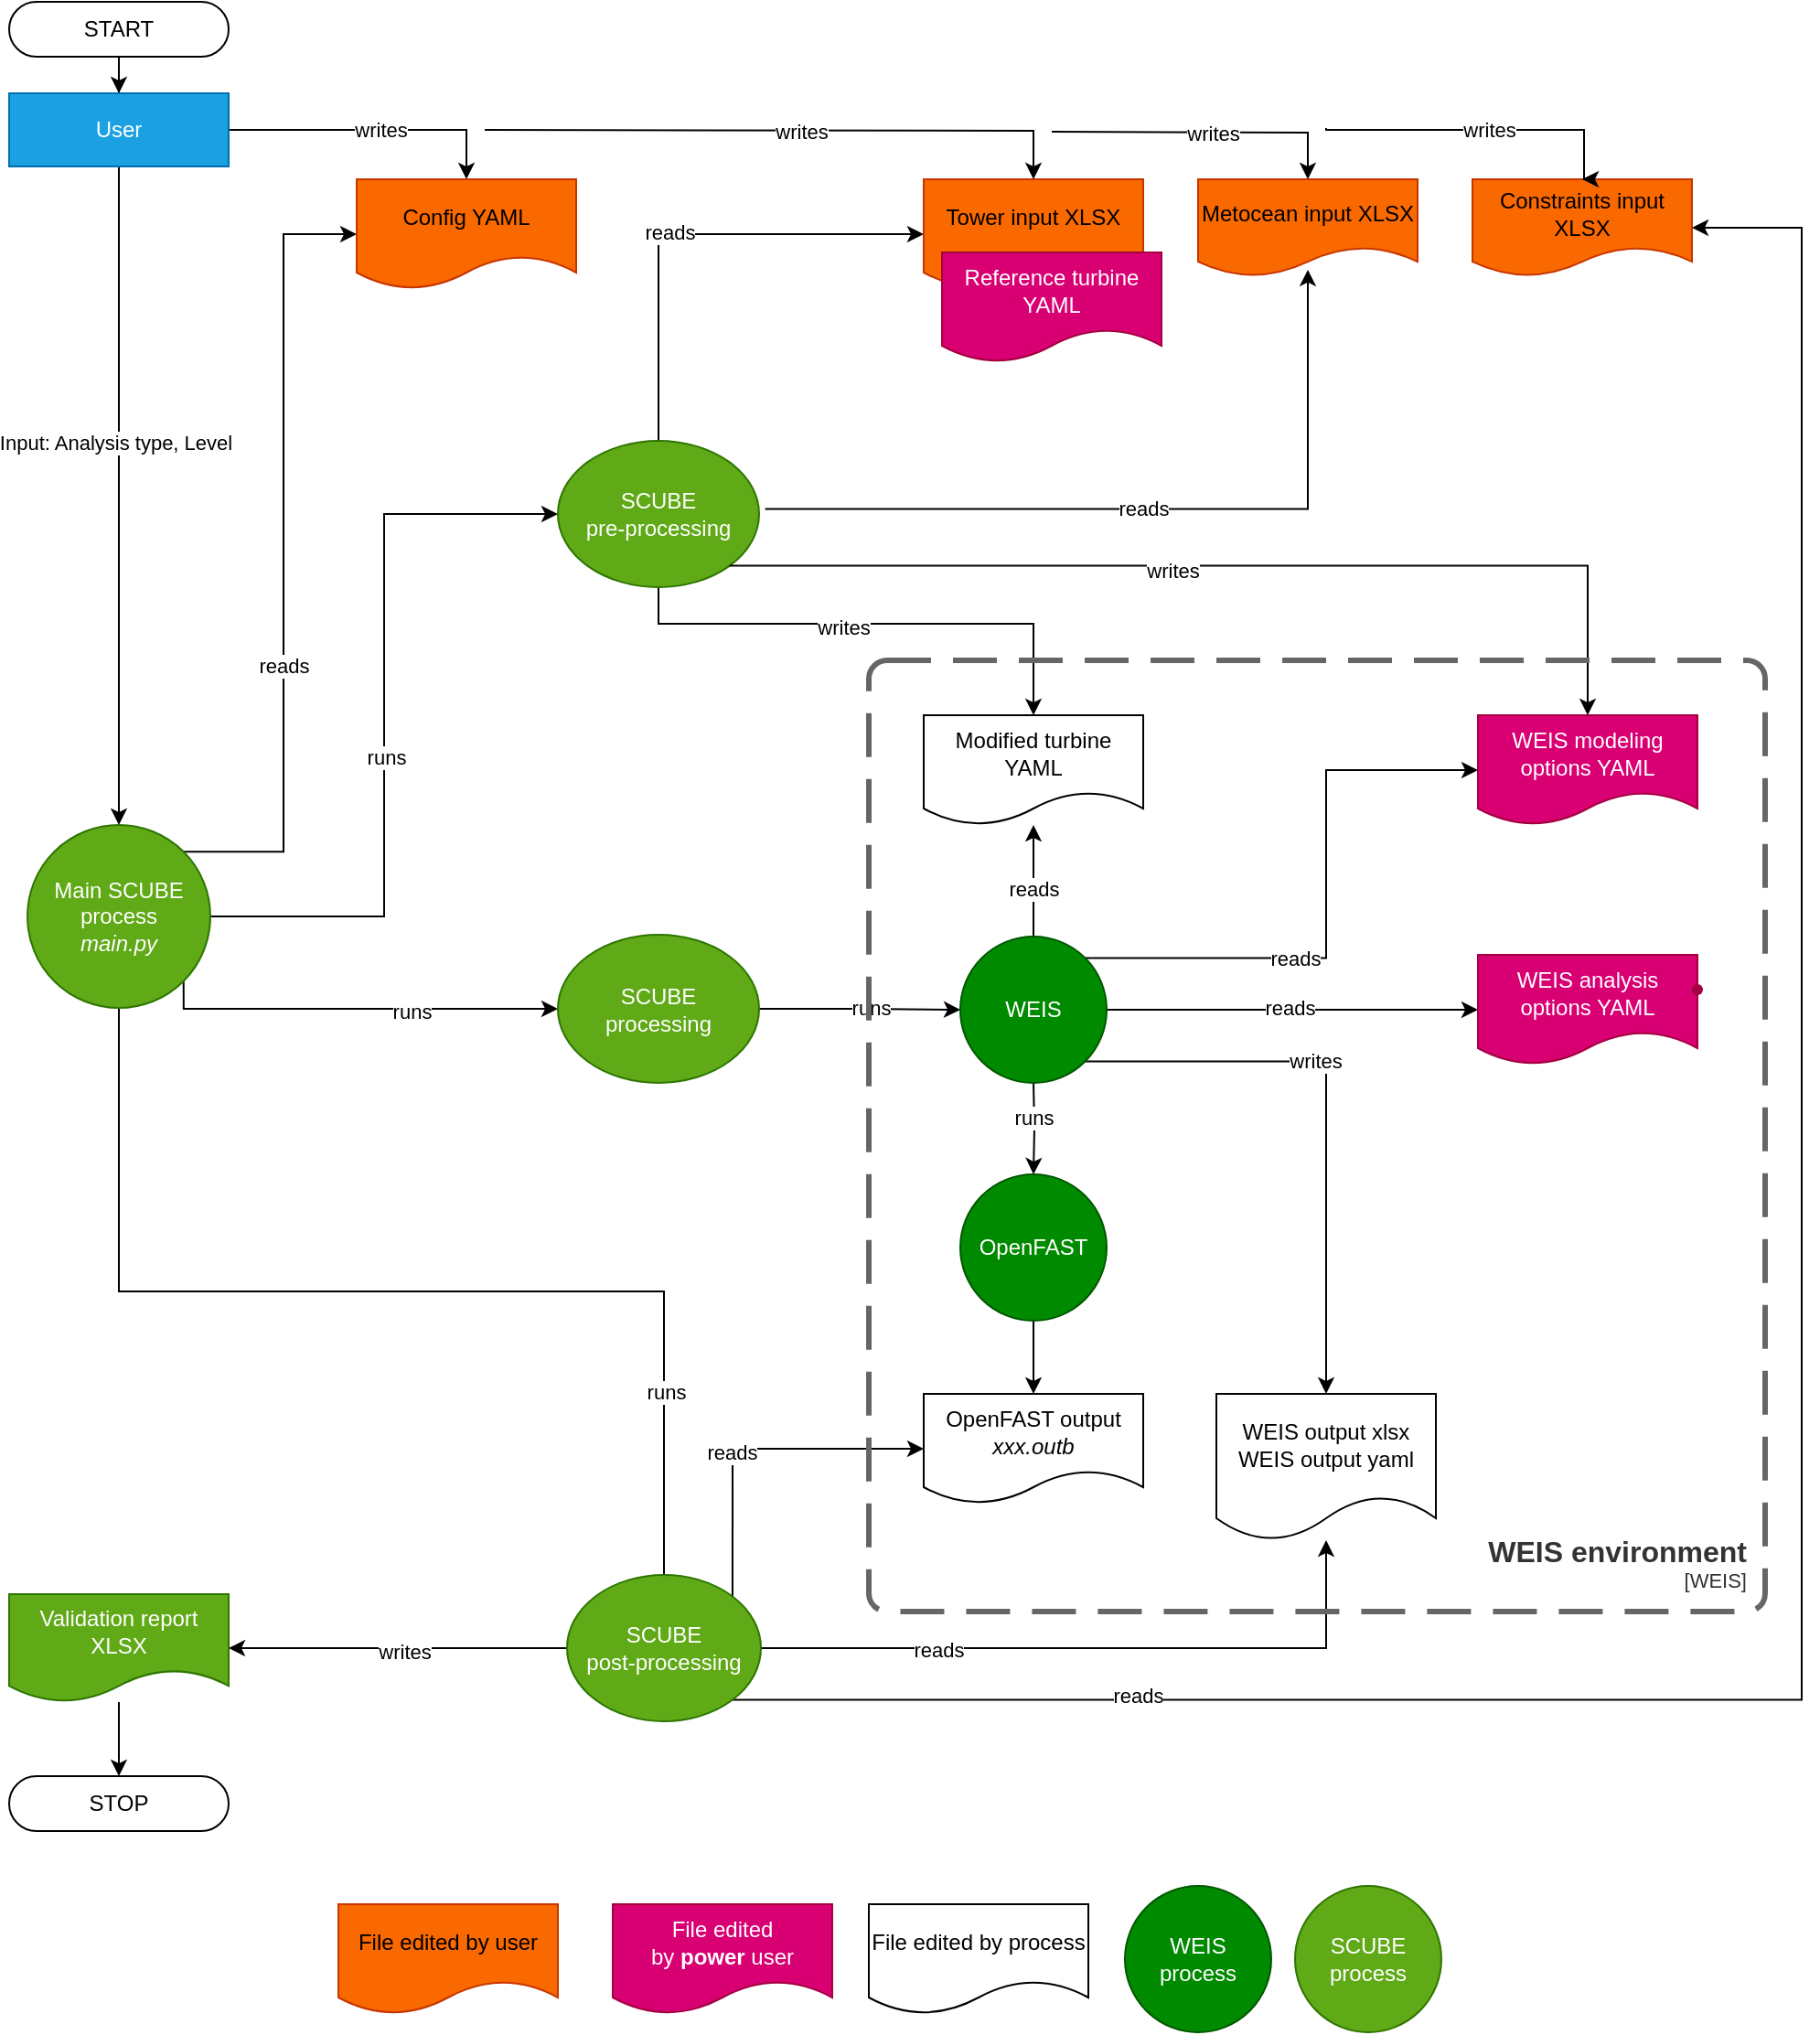 <mxfile version="28.1.2">
  <diagram name="Page-1" id="kEt0otUWSFXOKKASKXNv">
    <mxGraphModel dx="1173" dy="1105" grid="1" gridSize="10" guides="1" tooltips="1" connect="1" arrows="1" fold="1" page="1" pageScale="1" pageWidth="827" pageHeight="1169" math="0" shadow="0">
      <root>
        <mxCell id="0" />
        <mxCell id="1" parent="0" />
        <mxCell id="fDfsDMugC-lhlmkV3fz4-3" value="" style="edgeStyle=orthogonalEdgeStyle;rounded=0;orthogonalLoop=1;jettySize=auto;html=1;" edge="1" parent="1" source="fDfsDMugC-lhlmkV3fz4-1" target="fDfsDMugC-lhlmkV3fz4-2">
          <mxGeometry relative="1" as="geometry" />
        </mxCell>
        <mxCell id="fDfsDMugC-lhlmkV3fz4-1" value="START" style="html=1;dashed=0;whiteSpace=wrap;shape=mxgraph.dfd.start" vertex="1" parent="1">
          <mxGeometry x="170" y="10" width="120" height="30" as="geometry" />
        </mxCell>
        <mxCell id="fDfsDMugC-lhlmkV3fz4-5" value="" style="edgeStyle=orthogonalEdgeStyle;rounded=0;orthogonalLoop=1;jettySize=auto;html=1;" edge="1" parent="1" source="fDfsDMugC-lhlmkV3fz4-2" target="fDfsDMugC-lhlmkV3fz4-4">
          <mxGeometry relative="1" as="geometry" />
        </mxCell>
        <mxCell id="fDfsDMugC-lhlmkV3fz4-6" value="Input: Analysis type,&amp;nbsp;Level" style="edgeLabel;html=1;align=center;verticalAlign=middle;resizable=0;points=[];" vertex="1" connectable="0" parent="fDfsDMugC-lhlmkV3fz4-5">
          <mxGeometry x="-0.16" y="-2" relative="1" as="geometry">
            <mxPoint as="offset" />
          </mxGeometry>
        </mxCell>
        <mxCell id="fDfsDMugC-lhlmkV3fz4-82" value="" style="edgeStyle=orthogonalEdgeStyle;rounded=0;orthogonalLoop=1;jettySize=auto;html=1;" edge="1" parent="1" source="fDfsDMugC-lhlmkV3fz4-2" target="fDfsDMugC-lhlmkV3fz4-9">
          <mxGeometry relative="1" as="geometry" />
        </mxCell>
        <mxCell id="fDfsDMugC-lhlmkV3fz4-83" value="writes" style="edgeLabel;html=1;align=center;verticalAlign=middle;resizable=0;points=[];" vertex="1" connectable="0" parent="fDfsDMugC-lhlmkV3fz4-82">
          <mxGeometry x="0.057" relative="1" as="geometry">
            <mxPoint as="offset" />
          </mxGeometry>
        </mxCell>
        <mxCell id="fDfsDMugC-lhlmkV3fz4-2" value="User" style="whiteSpace=wrap;html=1;dashed=0;fillColor=#1ba1e2;fontColor=#ffffff;strokeColor=#006EAF;" vertex="1" parent="1">
          <mxGeometry x="170" y="60" width="120" height="40" as="geometry" />
        </mxCell>
        <mxCell id="fDfsDMugC-lhlmkV3fz4-10" value="" style="edgeStyle=orthogonalEdgeStyle;rounded=0;orthogonalLoop=1;jettySize=auto;html=1;entryX=0;entryY=0.5;entryDx=0;entryDy=0;exitX=1;exitY=0;exitDx=0;exitDy=0;" edge="1" parent="1" source="fDfsDMugC-lhlmkV3fz4-4" target="fDfsDMugC-lhlmkV3fz4-9">
          <mxGeometry relative="1" as="geometry">
            <Array as="points">
              <mxPoint x="320" y="475" />
              <mxPoint x="320" y="137" />
            </Array>
          </mxGeometry>
        </mxCell>
        <mxCell id="fDfsDMugC-lhlmkV3fz4-11" value="reads" style="edgeLabel;html=1;align=center;verticalAlign=middle;resizable=0;points=[];" vertex="1" connectable="0" parent="fDfsDMugC-lhlmkV3fz4-10">
          <mxGeometry x="-0.275" relative="1" as="geometry">
            <mxPoint as="offset" />
          </mxGeometry>
        </mxCell>
        <mxCell id="fDfsDMugC-lhlmkV3fz4-15" value="" style="edgeStyle=orthogonalEdgeStyle;rounded=0;orthogonalLoop=1;jettySize=auto;html=1;entryX=0;entryY=0.5;entryDx=0;entryDy=0;" edge="1" parent="1" source="fDfsDMugC-lhlmkV3fz4-4" target="fDfsDMugC-lhlmkV3fz4-14">
          <mxGeometry relative="1" as="geometry" />
        </mxCell>
        <mxCell id="fDfsDMugC-lhlmkV3fz4-49" value="runs" style="edgeLabel;html=1;align=center;verticalAlign=middle;resizable=0;points=[];" vertex="1" connectable="0" parent="fDfsDMugC-lhlmkV3fz4-15">
          <mxGeometry x="-0.109" y="-1" relative="1" as="geometry">
            <mxPoint as="offset" />
          </mxGeometry>
        </mxCell>
        <mxCell id="fDfsDMugC-lhlmkV3fz4-52" value="" style="edgeStyle=orthogonalEdgeStyle;rounded=0;orthogonalLoop=1;jettySize=auto;html=1;exitX=1;exitY=1;exitDx=0;exitDy=0;entryX=0;entryY=0.5;entryDx=0;entryDy=0;" edge="1" parent="1" source="fDfsDMugC-lhlmkV3fz4-4" target="fDfsDMugC-lhlmkV3fz4-51">
          <mxGeometry relative="1" as="geometry">
            <Array as="points">
              <mxPoint x="265" y="560" />
            </Array>
          </mxGeometry>
        </mxCell>
        <mxCell id="fDfsDMugC-lhlmkV3fz4-55" value="runs" style="edgeLabel;html=1;align=center;verticalAlign=middle;resizable=0;points=[];" vertex="1" connectable="0" parent="fDfsDMugC-lhlmkV3fz4-52">
          <mxGeometry x="0.271" y="-1" relative="1" as="geometry">
            <mxPoint as="offset" />
          </mxGeometry>
        </mxCell>
        <mxCell id="fDfsDMugC-lhlmkV3fz4-65" value="" style="edgeStyle=orthogonalEdgeStyle;rounded=0;orthogonalLoop=1;jettySize=auto;html=1;exitX=0.5;exitY=1;exitDx=0;exitDy=0;entryX=0.5;entryY=0.113;entryDx=0;entryDy=0;entryPerimeter=0;" edge="1" parent="1" source="fDfsDMugC-lhlmkV3fz4-4" target="fDfsDMugC-lhlmkV3fz4-64">
          <mxGeometry relative="1" as="geometry" />
        </mxCell>
        <mxCell id="fDfsDMugC-lhlmkV3fz4-66" value="runs" style="edgeLabel;html=1;align=center;verticalAlign=middle;resizable=0;points=[];" vertex="1" connectable="0" parent="fDfsDMugC-lhlmkV3fz4-65">
          <mxGeometry x="0.645" y="1" relative="1" as="geometry">
            <mxPoint as="offset" />
          </mxGeometry>
        </mxCell>
        <mxCell id="fDfsDMugC-lhlmkV3fz4-4" value="&lt;div&gt;Main SCUBE process&lt;/div&gt;&lt;div&gt;&lt;i&gt;main.py&lt;/i&gt;&lt;/div&gt;" style="ellipse;whiteSpace=wrap;html=1;dashed=0;fillColor=#60a917;fontColor=#ffffff;strokeColor=#2D7600;" vertex="1" parent="1">
          <mxGeometry x="180" y="460" width="100" height="100" as="geometry" />
        </mxCell>
        <mxCell id="fDfsDMugC-lhlmkV3fz4-9" value="Config YAML" style="shape=document;whiteSpace=wrap;html=1;boundedLbl=1;dashed=0;fillColor=#fa6800;fontColor=#000000;strokeColor=#C73500;" vertex="1" parent="1">
          <mxGeometry x="360" y="107" width="120" height="60" as="geometry" />
        </mxCell>
        <mxCell id="fDfsDMugC-lhlmkV3fz4-32" value="" style="edgeStyle=orthogonalEdgeStyle;rounded=0;orthogonalLoop=1;jettySize=auto;html=1;exitX=0.5;exitY=0;exitDx=0;exitDy=0;entryX=0;entryY=0.5;entryDx=0;entryDy=0;" edge="1" parent="1" source="fDfsDMugC-lhlmkV3fz4-14" target="fDfsDMugC-lhlmkV3fz4-28">
          <mxGeometry relative="1" as="geometry">
            <mxPoint x="670" y="167" as="targetPoint" />
          </mxGeometry>
        </mxCell>
        <mxCell id="fDfsDMugC-lhlmkV3fz4-33" value="reads" style="edgeLabel;html=1;align=center;verticalAlign=middle;resizable=0;points=[];" vertex="1" connectable="0" parent="fDfsDMugC-lhlmkV3fz4-32">
          <mxGeometry x="-0.077" y="1" relative="1" as="geometry">
            <mxPoint as="offset" />
          </mxGeometry>
        </mxCell>
        <mxCell id="fDfsDMugC-lhlmkV3fz4-38" value="" style="edgeStyle=orthogonalEdgeStyle;rounded=0;orthogonalLoop=1;jettySize=auto;html=1;exitX=0.5;exitY=1;exitDx=0;exitDy=0;entryX=0.5;entryY=0;entryDx=0;entryDy=0;" edge="1" parent="1" source="fDfsDMugC-lhlmkV3fz4-14" target="fDfsDMugC-lhlmkV3fz4-36">
          <mxGeometry relative="1" as="geometry">
            <Array as="points">
              <mxPoint x="525" y="350" />
              <mxPoint x="730" y="350" />
            </Array>
          </mxGeometry>
        </mxCell>
        <mxCell id="fDfsDMugC-lhlmkV3fz4-39" value="writes" style="edgeLabel;html=1;align=center;verticalAlign=middle;resizable=0;points=[];" vertex="1" connectable="0" parent="fDfsDMugC-lhlmkV3fz4-38">
          <mxGeometry x="-0.123" y="-2" relative="1" as="geometry">
            <mxPoint as="offset" />
          </mxGeometry>
        </mxCell>
        <mxCell id="fDfsDMugC-lhlmkV3fz4-43" value="" style="edgeStyle=orthogonalEdgeStyle;rounded=0;orthogonalLoop=1;jettySize=auto;html=1;exitX=1.03;exitY=0.465;exitDx=0;exitDy=0;entryX=0.5;entryY=0.933;entryDx=0;entryDy=0;exitPerimeter=0;entryPerimeter=0;" edge="1" parent="1" source="fDfsDMugC-lhlmkV3fz4-14" target="fDfsDMugC-lhlmkV3fz4-30">
          <mxGeometry relative="1" as="geometry">
            <mxPoint x="330" y="587" as="targetPoint" />
          </mxGeometry>
        </mxCell>
        <mxCell id="fDfsDMugC-lhlmkV3fz4-44" value="reads" style="edgeLabel;html=1;align=center;verticalAlign=middle;resizable=0;points=[];" vertex="1" connectable="0" parent="fDfsDMugC-lhlmkV3fz4-43">
          <mxGeometry x="-0.035" relative="1" as="geometry">
            <mxPoint as="offset" />
          </mxGeometry>
        </mxCell>
        <mxCell id="fDfsDMugC-lhlmkV3fz4-14" value="SCUBE&lt;br&gt;pre-processing" style="ellipse;whiteSpace=wrap;html=1;dashed=0;fillColor=#60a917;fontColor=#ffffff;strokeColor=#2D7600;" vertex="1" parent="1">
          <mxGeometry x="470" y="250" width="110" height="80" as="geometry" />
        </mxCell>
        <mxCell id="fDfsDMugC-lhlmkV3fz4-28" value="Tower input XLSX" style="shape=document;whiteSpace=wrap;html=1;boundedLbl=1;dashed=0;fillColor=#fa6800;fontColor=#000000;strokeColor=#C73500;" vertex="1" parent="1">
          <mxGeometry x="670" y="107" width="120" height="60" as="geometry" />
        </mxCell>
        <mxCell id="fDfsDMugC-lhlmkV3fz4-30" value="Metocean input XLSX" style="shape=document;whiteSpace=wrap;html=1;boundedLbl=1;dashed=0;fillColor=#fa6800;strokeColor=#C73500;fontColor=#000000;" vertex="1" parent="1">
          <mxGeometry x="820" y="107" width="120" height="53" as="geometry" />
        </mxCell>
        <mxCell id="fDfsDMugC-lhlmkV3fz4-36" value="Modified turbine YAML" style="shape=document;whiteSpace=wrap;html=1;boundedLbl=1;dashed=0;" vertex="1" parent="1">
          <mxGeometry x="670" y="400" width="120" height="60" as="geometry" />
        </mxCell>
        <mxCell id="fDfsDMugC-lhlmkV3fz4-40" value="Reference turbine YAML" style="shape=document;whiteSpace=wrap;html=1;boundedLbl=1;dashed=0;fillColor=#d80073;fontColor=#ffffff;strokeColor=#A50040;" vertex="1" parent="1">
          <mxGeometry x="680" y="147" width="120" height="60" as="geometry" />
        </mxCell>
        <mxCell id="fDfsDMugC-lhlmkV3fz4-47" value="WEIS modeling options YAML" style="shape=document;whiteSpace=wrap;html=1;boundedLbl=1;dashed=0;fillColor=#d80073;fontColor=#ffffff;strokeColor=#A50040;" vertex="1" parent="1">
          <mxGeometry x="973" y="400" width="120" height="60" as="geometry" />
        </mxCell>
        <mxCell id="fDfsDMugC-lhlmkV3fz4-54" value="" style="edgeStyle=orthogonalEdgeStyle;rounded=0;orthogonalLoop=1;jettySize=auto;html=1;" edge="1" parent="1" source="fDfsDMugC-lhlmkV3fz4-51" target="fDfsDMugC-lhlmkV3fz4-53">
          <mxGeometry relative="1" as="geometry" />
        </mxCell>
        <mxCell id="fDfsDMugC-lhlmkV3fz4-98" value="runs" style="edgeLabel;html=1;align=center;verticalAlign=middle;resizable=0;points=[];" vertex="1" connectable="0" parent="fDfsDMugC-lhlmkV3fz4-54">
          <mxGeometry x="0.109" y="1" relative="1" as="geometry">
            <mxPoint as="offset" />
          </mxGeometry>
        </mxCell>
        <mxCell id="fDfsDMugC-lhlmkV3fz4-51" value="SCUBE&lt;br&gt;processing" style="ellipse;whiteSpace=wrap;html=1;dashed=0;fillColor=#60a917;fontColor=#ffffff;strokeColor=#2D7600;" vertex="1" parent="1">
          <mxGeometry x="470" y="520" width="110" height="81" as="geometry" />
        </mxCell>
        <mxCell id="fDfsDMugC-lhlmkV3fz4-59" value="" style="edgeStyle=orthogonalEdgeStyle;rounded=0;orthogonalLoop=1;jettySize=auto;html=1;exitX=1;exitY=0;exitDx=0;exitDy=0;entryX=0;entryY=0.5;entryDx=0;entryDy=0;" edge="1" parent="1" source="fDfsDMugC-lhlmkV3fz4-53" target="fDfsDMugC-lhlmkV3fz4-47">
          <mxGeometry relative="1" as="geometry">
            <Array as="points">
              <mxPoint x="890" y="533" />
              <mxPoint x="890" y="430" />
            </Array>
          </mxGeometry>
        </mxCell>
        <mxCell id="fDfsDMugC-lhlmkV3fz4-60" value="reads" style="edgeLabel;html=1;align=center;verticalAlign=middle;resizable=0;points=[];" vertex="1" connectable="0" parent="fDfsDMugC-lhlmkV3fz4-59">
          <mxGeometry x="-0.28" relative="1" as="geometry">
            <mxPoint as="offset" />
          </mxGeometry>
        </mxCell>
        <mxCell id="fDfsDMugC-lhlmkV3fz4-62" value="" style="edgeStyle=orthogonalEdgeStyle;rounded=0;orthogonalLoop=1;jettySize=auto;html=1;" edge="1" parent="1" source="fDfsDMugC-lhlmkV3fz4-53" target="fDfsDMugC-lhlmkV3fz4-61">
          <mxGeometry relative="1" as="geometry" />
        </mxCell>
        <mxCell id="fDfsDMugC-lhlmkV3fz4-63" value="reads" style="edgeLabel;html=1;align=center;verticalAlign=middle;resizable=0;points=[];" vertex="1" connectable="0" parent="fDfsDMugC-lhlmkV3fz4-62">
          <mxGeometry x="-0.022" y="1" relative="1" as="geometry">
            <mxPoint as="offset" />
          </mxGeometry>
        </mxCell>
        <mxCell id="fDfsDMugC-lhlmkV3fz4-68" value="" style="edgeStyle=orthogonalEdgeStyle;rounded=0;orthogonalLoop=1;jettySize=auto;html=1;exitX=1;exitY=1;exitDx=0;exitDy=0;entryX=0.5;entryY=0;entryDx=0;entryDy=0;" edge="1" parent="1" source="fDfsDMugC-lhlmkV3fz4-53" target="fDfsDMugC-lhlmkV3fz4-67">
          <mxGeometry relative="1" as="geometry">
            <Array as="points">
              <mxPoint x="890" y="589" />
            </Array>
          </mxGeometry>
        </mxCell>
        <mxCell id="fDfsDMugC-lhlmkV3fz4-69" value="writes" style="edgeLabel;html=1;align=center;verticalAlign=middle;resizable=0;points=[];" vertex="1" connectable="0" parent="fDfsDMugC-lhlmkV3fz4-68">
          <mxGeometry x="-0.2" y="1" relative="1" as="geometry">
            <mxPoint as="offset" />
          </mxGeometry>
        </mxCell>
        <mxCell id="fDfsDMugC-lhlmkV3fz4-71" value="" style="edgeStyle=orthogonalEdgeStyle;rounded=0;orthogonalLoop=1;jettySize=auto;html=1;" edge="1" parent="1" target="fDfsDMugC-lhlmkV3fz4-70">
          <mxGeometry relative="1" as="geometry">
            <mxPoint x="730" y="600" as="sourcePoint" />
            <mxPoint x="730" y="640" as="targetPoint" />
          </mxGeometry>
        </mxCell>
        <mxCell id="fDfsDMugC-lhlmkV3fz4-74" value="run" style="edgeLabel;html=1;align=center;verticalAlign=middle;resizable=0;points=[];" vertex="1" connectable="0" parent="fDfsDMugC-lhlmkV3fz4-71">
          <mxGeometry x="-0.25" relative="1" as="geometry">
            <mxPoint as="offset" />
          </mxGeometry>
        </mxCell>
        <mxCell id="fDfsDMugC-lhlmkV3fz4-75" value="runs" style="edgeLabel;html=1;align=center;verticalAlign=middle;resizable=0;points=[];" vertex="1" connectable="0" parent="fDfsDMugC-lhlmkV3fz4-71">
          <mxGeometry x="-0.232" y="-1" relative="1" as="geometry">
            <mxPoint as="offset" />
          </mxGeometry>
        </mxCell>
        <mxCell id="fDfsDMugC-lhlmkV3fz4-107" value="" style="edgeStyle=orthogonalEdgeStyle;rounded=0;orthogonalLoop=1;jettySize=auto;html=1;" edge="1" parent="1" source="fDfsDMugC-lhlmkV3fz4-53" target="fDfsDMugC-lhlmkV3fz4-36">
          <mxGeometry relative="1" as="geometry" />
        </mxCell>
        <mxCell id="fDfsDMugC-lhlmkV3fz4-108" value="reads" style="edgeLabel;html=1;align=center;verticalAlign=middle;resizable=0;points=[];" vertex="1" connectable="0" parent="fDfsDMugC-lhlmkV3fz4-107">
          <mxGeometry x="-0.143" relative="1" as="geometry">
            <mxPoint as="offset" />
          </mxGeometry>
        </mxCell>
        <mxCell id="fDfsDMugC-lhlmkV3fz4-53" value="WEIS" style="ellipse;whiteSpace=wrap;html=1;dashed=0;fillColor=#008a00;fontColor=#ffffff;strokeColor=#005700;" vertex="1" parent="1">
          <mxGeometry x="690" y="521" width="80" height="80" as="geometry" />
        </mxCell>
        <mxCell id="fDfsDMugC-lhlmkV3fz4-61" value="WEIS analysis options YAML" style="shape=document;whiteSpace=wrap;html=1;boundedLbl=1;dashed=0;fillColor=#d80073;fontColor=#ffffff;strokeColor=#A50040;" vertex="1" parent="1">
          <mxGeometry x="973" y="531" width="120" height="60" as="geometry" />
        </mxCell>
        <mxCell id="fDfsDMugC-lhlmkV3fz4-77" value="" style="edgeStyle=orthogonalEdgeStyle;rounded=0;orthogonalLoop=1;jettySize=auto;html=1;entryX=0;entryY=0.5;entryDx=0;entryDy=0;exitX=1;exitY=0;exitDx=0;exitDy=0;" edge="1" parent="1" source="fDfsDMugC-lhlmkV3fz4-64" target="fDfsDMugC-lhlmkV3fz4-72">
          <mxGeometry relative="1" as="geometry">
            <Array as="points">
              <mxPoint x="566" y="801" />
            </Array>
          </mxGeometry>
        </mxCell>
        <mxCell id="fDfsDMugC-lhlmkV3fz4-78" value="reads" style="edgeLabel;html=1;align=center;verticalAlign=middle;resizable=0;points=[];" vertex="1" connectable="0" parent="fDfsDMugC-lhlmkV3fz4-77">
          <mxGeometry x="-0.152" y="1" relative="1" as="geometry">
            <mxPoint as="offset" />
          </mxGeometry>
        </mxCell>
        <mxCell id="fDfsDMugC-lhlmkV3fz4-80" value="" style="edgeStyle=orthogonalEdgeStyle;rounded=0;orthogonalLoop=1;jettySize=auto;html=1;" edge="1" parent="1" source="fDfsDMugC-lhlmkV3fz4-64" target="fDfsDMugC-lhlmkV3fz4-67">
          <mxGeometry relative="1" as="geometry" />
        </mxCell>
        <mxCell id="fDfsDMugC-lhlmkV3fz4-81" value="reads" style="edgeLabel;html=1;align=center;verticalAlign=middle;resizable=0;points=[];" vertex="1" connectable="0" parent="fDfsDMugC-lhlmkV3fz4-80">
          <mxGeometry x="-0.475" y="-1" relative="1" as="geometry">
            <mxPoint as="offset" />
          </mxGeometry>
        </mxCell>
        <mxCell id="fDfsDMugC-lhlmkV3fz4-93" value="" style="edgeStyle=orthogonalEdgeStyle;rounded=0;orthogonalLoop=1;jettySize=auto;html=1;exitX=1;exitY=1;exitDx=0;exitDy=0;entryX=1;entryY=0.5;entryDx=0;entryDy=0;" edge="1" parent="1" source="fDfsDMugC-lhlmkV3fz4-64" target="fDfsDMugC-lhlmkV3fz4-90">
          <mxGeometry relative="1" as="geometry">
            <mxPoint x="80" y="157" as="targetPoint" />
            <Array as="points">
              <mxPoint x="1150" y="938" />
              <mxPoint x="1150" y="134" />
            </Array>
          </mxGeometry>
        </mxCell>
        <mxCell id="fDfsDMugC-lhlmkV3fz4-94" value="reads" style="edgeLabel;html=1;align=center;verticalAlign=middle;resizable=0;points=[];" vertex="1" connectable="0" parent="fDfsDMugC-lhlmkV3fz4-93">
          <mxGeometry x="-0.695" y="3" relative="1" as="geometry">
            <mxPoint as="offset" />
          </mxGeometry>
        </mxCell>
        <mxCell id="fDfsDMugC-lhlmkV3fz4-100" value="" style="edgeStyle=orthogonalEdgeStyle;rounded=0;orthogonalLoop=1;jettySize=auto;html=1;" edge="1" parent="1" source="fDfsDMugC-lhlmkV3fz4-64" target="fDfsDMugC-lhlmkV3fz4-99">
          <mxGeometry relative="1" as="geometry" />
        </mxCell>
        <mxCell id="fDfsDMugC-lhlmkV3fz4-101" value="writes" style="edgeLabel;html=1;align=center;verticalAlign=middle;resizable=0;points=[];" vertex="1" connectable="0" parent="fDfsDMugC-lhlmkV3fz4-100">
          <mxGeometry x="-0.038" y="2" relative="1" as="geometry">
            <mxPoint as="offset" />
          </mxGeometry>
        </mxCell>
        <mxCell id="fDfsDMugC-lhlmkV3fz4-64" value="SCUBE&lt;br&gt;post-processing" style="ellipse;whiteSpace=wrap;html=1;dashed=0;fillColor=#60a917;fontColor=#ffffff;strokeColor=#2D7600;" vertex="1" parent="1">
          <mxGeometry x="475" y="870" width="106" height="80" as="geometry" />
        </mxCell>
        <mxCell id="fDfsDMugC-lhlmkV3fz4-67" value="&lt;div&gt;WEIS output xlsx&lt;/div&gt;&lt;div&gt;WEIS output yaml&lt;/div&gt;" style="shape=document;whiteSpace=wrap;html=1;boundedLbl=1;dashed=0;" vertex="1" parent="1">
          <mxGeometry x="830" y="771" width="120" height="80" as="geometry" />
        </mxCell>
        <mxCell id="fDfsDMugC-lhlmkV3fz4-73" value="" style="edgeStyle=orthogonalEdgeStyle;rounded=0;orthogonalLoop=1;jettySize=auto;html=1;" edge="1" parent="1" source="fDfsDMugC-lhlmkV3fz4-70" target="fDfsDMugC-lhlmkV3fz4-72">
          <mxGeometry relative="1" as="geometry" />
        </mxCell>
        <mxCell id="fDfsDMugC-lhlmkV3fz4-70" value="OpenFAST" style="ellipse;whiteSpace=wrap;html=1;dashed=0;fillColor=#008a00;fontColor=#ffffff;strokeColor=#005700;" vertex="1" parent="1">
          <mxGeometry x="690" y="651" width="80" height="80" as="geometry" />
        </mxCell>
        <mxCell id="fDfsDMugC-lhlmkV3fz4-72" value="OpenFAST output &lt;i&gt;xxx.outb&lt;/i&gt;" style="shape=document;whiteSpace=wrap;html=1;boundedLbl=1;dashed=0;" vertex="1" parent="1">
          <mxGeometry x="670" y="771" width="120" height="60" as="geometry" />
        </mxCell>
        <mxCell id="fDfsDMugC-lhlmkV3fz4-84" value="" style="edgeStyle=orthogonalEdgeStyle;rounded=0;orthogonalLoop=1;jettySize=auto;html=1;entryX=0.5;entryY=0;entryDx=0;entryDy=0;" edge="1" parent="1" target="fDfsDMugC-lhlmkV3fz4-28">
          <mxGeometry relative="1" as="geometry">
            <mxPoint x="430" y="80" as="sourcePoint" />
            <mxPoint x="480" y="157" as="targetPoint" />
          </mxGeometry>
        </mxCell>
        <mxCell id="fDfsDMugC-lhlmkV3fz4-85" value="writes" style="edgeLabel;html=1;align=center;verticalAlign=middle;resizable=0;points=[];" vertex="1" connectable="0" parent="fDfsDMugC-lhlmkV3fz4-84">
          <mxGeometry x="0.057" relative="1" as="geometry">
            <mxPoint as="offset" />
          </mxGeometry>
        </mxCell>
        <mxCell id="fDfsDMugC-lhlmkV3fz4-86" value="" style="edgeStyle=orthogonalEdgeStyle;rounded=0;orthogonalLoop=1;jettySize=auto;html=1;entryX=0.5;entryY=0;entryDx=0;entryDy=0;" edge="1" parent="1" target="fDfsDMugC-lhlmkV3fz4-30">
          <mxGeometry relative="1" as="geometry">
            <mxPoint x="740" y="81" as="sourcePoint" />
            <mxPoint x="879.75" y="107" as="targetPoint" />
          </mxGeometry>
        </mxCell>
        <mxCell id="fDfsDMugC-lhlmkV3fz4-87" value="writes" style="edgeLabel;html=1;align=center;verticalAlign=middle;resizable=0;points=[];" vertex="1" connectable="0" parent="fDfsDMugC-lhlmkV3fz4-86">
          <mxGeometry x="0.057" relative="1" as="geometry">
            <mxPoint as="offset" />
          </mxGeometry>
        </mxCell>
        <mxCell id="fDfsDMugC-lhlmkV3fz4-90" value="Constraints input XLSX" style="shape=document;whiteSpace=wrap;html=1;boundedLbl=1;dashed=0;fillColor=#fa6800;fontColor=#000000;strokeColor=#C73500;" vertex="1" parent="1">
          <mxGeometry x="970" y="107" width="120" height="53" as="geometry" />
        </mxCell>
        <mxCell id="fDfsDMugC-lhlmkV3fz4-95" value="" style="edgeStyle=orthogonalEdgeStyle;rounded=0;orthogonalLoop=1;jettySize=auto;html=1;entryX=0.5;entryY=0;entryDx=0;entryDy=0;" edge="1" parent="1" target="fDfsDMugC-lhlmkV3fz4-90">
          <mxGeometry relative="1" as="geometry">
            <mxPoint x="890" y="79" as="sourcePoint" />
            <mxPoint x="1030" y="105" as="targetPoint" />
            <Array as="points">
              <mxPoint x="890" y="80" />
              <mxPoint x="1031" y="80" />
            </Array>
          </mxGeometry>
        </mxCell>
        <mxCell id="fDfsDMugC-lhlmkV3fz4-96" value="writes" style="edgeLabel;html=1;align=center;verticalAlign=middle;resizable=0;points=[];" vertex="1" connectable="0" parent="fDfsDMugC-lhlmkV3fz4-95">
          <mxGeometry x="0.057" relative="1" as="geometry">
            <mxPoint as="offset" />
          </mxGeometry>
        </mxCell>
        <mxCell id="fDfsDMugC-lhlmkV3fz4-103" value="" style="edgeStyle=orthogonalEdgeStyle;rounded=0;orthogonalLoop=1;jettySize=auto;html=1;entryX=0.5;entryY=0.5;entryDx=0;entryDy=-15;entryPerimeter=0;" edge="1" parent="1" source="fDfsDMugC-lhlmkV3fz4-99" target="fDfsDMugC-lhlmkV3fz4-104">
          <mxGeometry relative="1" as="geometry">
            <mxPoint x="230" y="1010" as="targetPoint" />
          </mxGeometry>
        </mxCell>
        <mxCell id="fDfsDMugC-lhlmkV3fz4-99" value="Validation report XLSX" style="shape=document;whiteSpace=wrap;html=1;boundedLbl=1;fillColor=#60a917;strokeColor=#2D7600;fontColor=#ffffff;dashed=0;" vertex="1" parent="1">
          <mxGeometry x="170" y="880.5" width="120" height="59" as="geometry" />
        </mxCell>
        <mxCell id="fDfsDMugC-lhlmkV3fz4-104" value="STOP" style="html=1;dashed=0;whiteSpace=wrap;shape=mxgraph.dfd.start" vertex="1" parent="1">
          <mxGeometry x="170" y="980" width="120" height="30" as="geometry" />
        </mxCell>
        <mxCell id="fDfsDMugC-lhlmkV3fz4-109" value="" style="edgeStyle=orthogonalEdgeStyle;rounded=0;orthogonalLoop=1;jettySize=auto;html=1;exitX=1;exitY=1;exitDx=0;exitDy=0;entryX=0.5;entryY=0;entryDx=0;entryDy=0;" edge="1" parent="1" source="fDfsDMugC-lhlmkV3fz4-14" target="fDfsDMugC-lhlmkV3fz4-47">
          <mxGeometry relative="1" as="geometry">
            <mxPoint x="730" y="348" as="sourcePoint" />
            <mxPoint x="904" y="370" as="targetPoint" />
          </mxGeometry>
        </mxCell>
        <mxCell id="fDfsDMugC-lhlmkV3fz4-110" value="writes" style="edgeLabel;html=1;align=center;verticalAlign=middle;resizable=0;points=[];" vertex="1" connectable="0" parent="fDfsDMugC-lhlmkV3fz4-109">
          <mxGeometry x="-0.123" y="-2" relative="1" as="geometry">
            <mxPoint as="offset" />
          </mxGeometry>
        </mxCell>
        <mxCell id="fDfsDMugC-lhlmkV3fz4-116" value="" style="shape=waypoint;sketch=0;size=6;pointerEvents=1;points=[];fillColor=#d80073;resizable=0;rotatable=0;perimeter=centerPerimeter;snapToPoint=1;strokeColor=#A50040;fontColor=#ffffff;dashed=0;" vertex="1" parent="1">
          <mxGeometry x="1083" y="540" width="20" height="20" as="geometry" />
        </mxCell>
        <object placeholders="1" c4Name="WEIS environment" c4Type="ContainerScopeBoundary" c4Application="WEIS" label="&lt;font style=&quot;font-size: 16px&quot;&gt;&lt;b&gt;&lt;div style=&quot;&quot;&gt;%c4Name%&lt;/div&gt;&lt;/b&gt;&lt;/font&gt;&lt;div style=&quot;&quot;&gt;[%c4Application%]&lt;/div&gt;" id="fDfsDMugC-lhlmkV3fz4-121">
          <mxCell style="rounded=1;fontSize=11;whiteSpace=wrap;html=1;dashed=1;arcSize=20;fillColor=none;strokeColor=#666666;fontColor=#333333;labelBackgroundColor=none;align=right;verticalAlign=bottom;labelBorderColor=none;spacingTop=0;spacing=10;dashPattern=8 4;metaEdit=1;rotatable=0;perimeter=rectanglePerimeter;noLabel=0;labelPadding=0;allowArrows=0;connectable=0;expand=0;recursiveResize=0;editable=1;pointerEvents=0;absoluteArcSize=1;points=[[0.25,0,0],[0.5,0,0],[0.75,0,0],[1,0.25,0],[1,0.5,0],[1,0.75,0],[0.75,1,0],[0.5,1,0],[0.25,1,0],[0,0.75,0],[0,0.5,0],[0,0.25,0]];strokeWidth=3;perimeterSpacing=0;glass=0;shadow=0;" vertex="1" parent="1">
            <mxGeometry x="640" y="370" width="490" height="520" as="geometry" />
          </mxCell>
        </object>
        <mxCell id="fDfsDMugC-lhlmkV3fz4-123" value="File edited by&amp;nbsp;&lt;b&gt;power&lt;/b&gt;&amp;nbsp;user" style="shape=document;whiteSpace=wrap;html=1;boundedLbl=1;dashed=0;fillColor=#d80073;fontColor=#ffffff;strokeColor=#A50040;" vertex="1" parent="1">
          <mxGeometry x="500" y="1050" width="120" height="60" as="geometry" />
        </mxCell>
        <mxCell id="fDfsDMugC-lhlmkV3fz4-124" value="SCUBE&lt;br&gt;process" style="ellipse;whiteSpace=wrap;html=1;dashed=0;fillColor=#60a917;fontColor=#ffffff;strokeColor=#2D7600;" vertex="1" parent="1">
          <mxGeometry x="873" y="1040" width="80" height="80" as="geometry" />
        </mxCell>
        <mxCell id="fDfsDMugC-lhlmkV3fz4-125" value="File edited by user" style="shape=document;whiteSpace=wrap;html=1;boundedLbl=1;dashed=0;fillColor=#fa6800;fontColor=#000000;strokeColor=#C73500;" vertex="1" parent="1">
          <mxGeometry x="350" y="1050" width="120" height="60" as="geometry" />
        </mxCell>
        <mxCell id="fDfsDMugC-lhlmkV3fz4-126" value="WEIS&lt;br&gt;process" style="ellipse;whiteSpace=wrap;html=1;dashed=0;fillColor=#008a00;fontColor=#ffffff;strokeColor=#005700;" vertex="1" parent="1">
          <mxGeometry x="780" y="1040" width="80" height="80" as="geometry" />
        </mxCell>
        <mxCell id="fDfsDMugC-lhlmkV3fz4-127" value="File edited by process" style="shape=document;whiteSpace=wrap;html=1;boundedLbl=1;dashed=0;" vertex="1" parent="1">
          <mxGeometry x="640" y="1050" width="120" height="60" as="geometry" />
        </mxCell>
      </root>
    </mxGraphModel>
  </diagram>
</mxfile>
